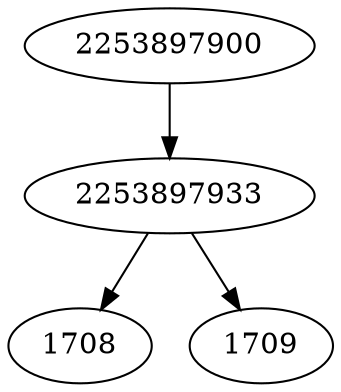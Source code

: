 strict digraph  {
2253897933;
2253897900;
1708;
1709;
2253897933 -> 1708;
2253897933 -> 1709;
2253897900 -> 2253897933;
}
